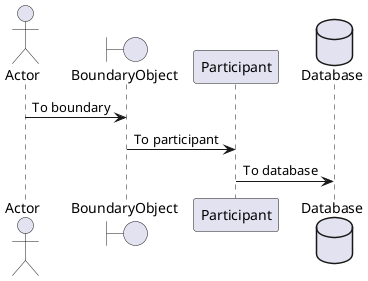 @startuml
actor       Actor       as Foo1
boundary    BoundaryObject    as Foo2
participant Participant as Foo
database    Database    as Foo5
Foo2 <- Foo1 : To boundary
Foo <- Foo2 : To participant
Foo -> Foo5 : To database
@enduml

@startuml
actor       Actor       as Foo1
participant Participant as Foo
participant Participant as Foo
Foo1 -> Foo : To actor 
@enduml
@startuml
participant Participant as Foo
@enduml

@startuml
participant User

User -> A: DoWork
activate A

A -> B: << request >>
activate B

B --> A: response
deactivate B
A -> B: << request >>
activate B
B --> A: response
deactivate B
A -> B: << request >>
activate B
B --> A: response
deactivate B
A -> User: Done
deactivate A

@enduml

@startuml
participant A
B <- A : Call Message
B --> A : Return Message
B <- A : Call Message
B --> A : Return Message
@enduml
@startuml
participant A
A <- A : self Message
@enduml

@startuml
participant A
B <- A : Call Message
B --> A : Return Message
loop Condition
B <- A : Call Message
B --> A : Return Message
end
@enduml
@startuml
participant A
alt Condition
B <- A : Call Message
B --> A : Return Message
else Condition
B <- A : Call Message
B --> A : Return Message
end
@enduml